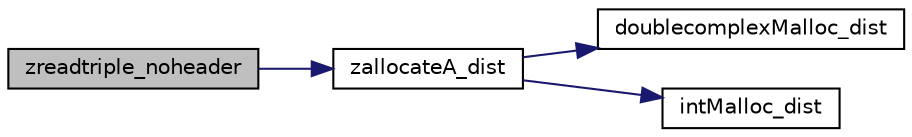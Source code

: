 digraph "zreadtriple_noheader"
{
 // LATEX_PDF_SIZE
  edge [fontname="Helvetica",fontsize="10",labelfontname="Helvetica",labelfontsize="10"];
  node [fontname="Helvetica",fontsize="10",shape=record];
  rankdir="LR";
  Node1 [label="zreadtriple_noheader",height=0.2,width=0.4,color="black", fillcolor="grey75", style="filled", fontcolor="black",tooltip=" "];
  Node1 -> Node2 [color="midnightblue",fontsize="10",style="solid",fontname="Helvetica"];
  Node2 [label="zallocateA_dist",height=0.2,width=0.4,color="black", fillcolor="white", style="filled",URL="$superlu__zdefs_8h.html#a9374c0ca73116b3b71227bbd519baa29",tooltip=" "];
  Node2 -> Node3 [color="midnightblue",fontsize="10",style="solid",fontname="Helvetica"];
  Node3 [label="doublecomplexMalloc_dist",height=0.2,width=0.4,color="black", fillcolor="white", style="filled",URL="$zmemory__dist_8c.html#a0d8dade7f16401472982bce82ff8bcdc",tooltip=" "];
  Node2 -> Node4 [color="midnightblue",fontsize="10",style="solid",fontname="Helvetica"];
  Node4 [label="intMalloc_dist",height=0.2,width=0.4,color="black", fillcolor="white", style="filled",URL="$memory_8c.html#a2c2df35072e313373438cccdb98b885c",tooltip=" "];
}
